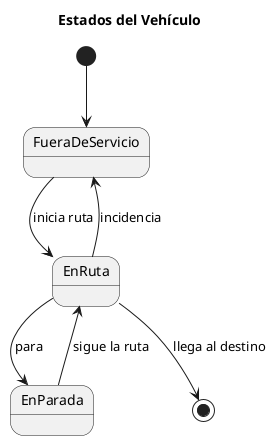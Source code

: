 @startuml
title Estados del Vehículo

[*] --> FueraDeServicio

state FueraDeServicio {
}

FueraDeServicio --> EnRuta : inicia ruta
EnRuta --> EnParada : para
EnParada --> EnRuta : sigue la ruta
EnRuta --> [*] : llega al destino
EnRuta --> FueraDeServicio : incidencia

state EnRuta {
}

state EnParada {
}

@enduml